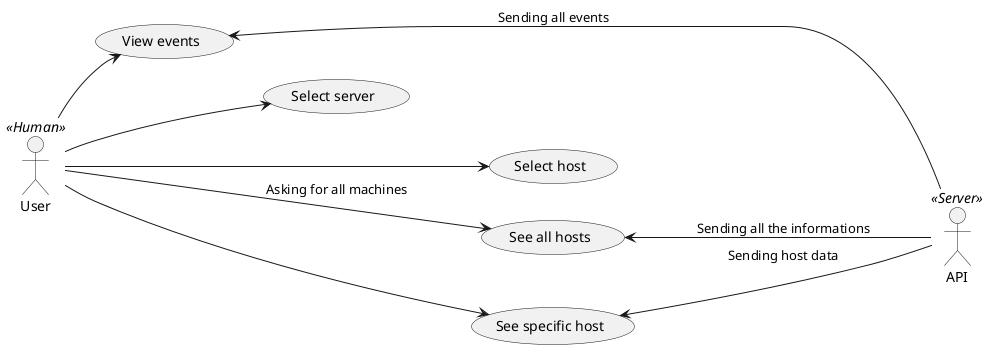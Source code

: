 ## uml: Use cases 


```plantuml
@startuml
left to right direction
:User: << Human >>
:API: << Server >>
(View events)
User -> (View events) : Request all events
(View events) <- API : Sending all events

(Select server)
User --> (Select server)

(Select host)
User ---> (Select host)

(See all hosts)
User ---> (See all hosts) : Asking for all machines
(See all hosts) <--- API : Sending all the informations 

(See specific host)
User ---> (See specific host)
(See specific host) <--- API : Sending host data

@enduml


```